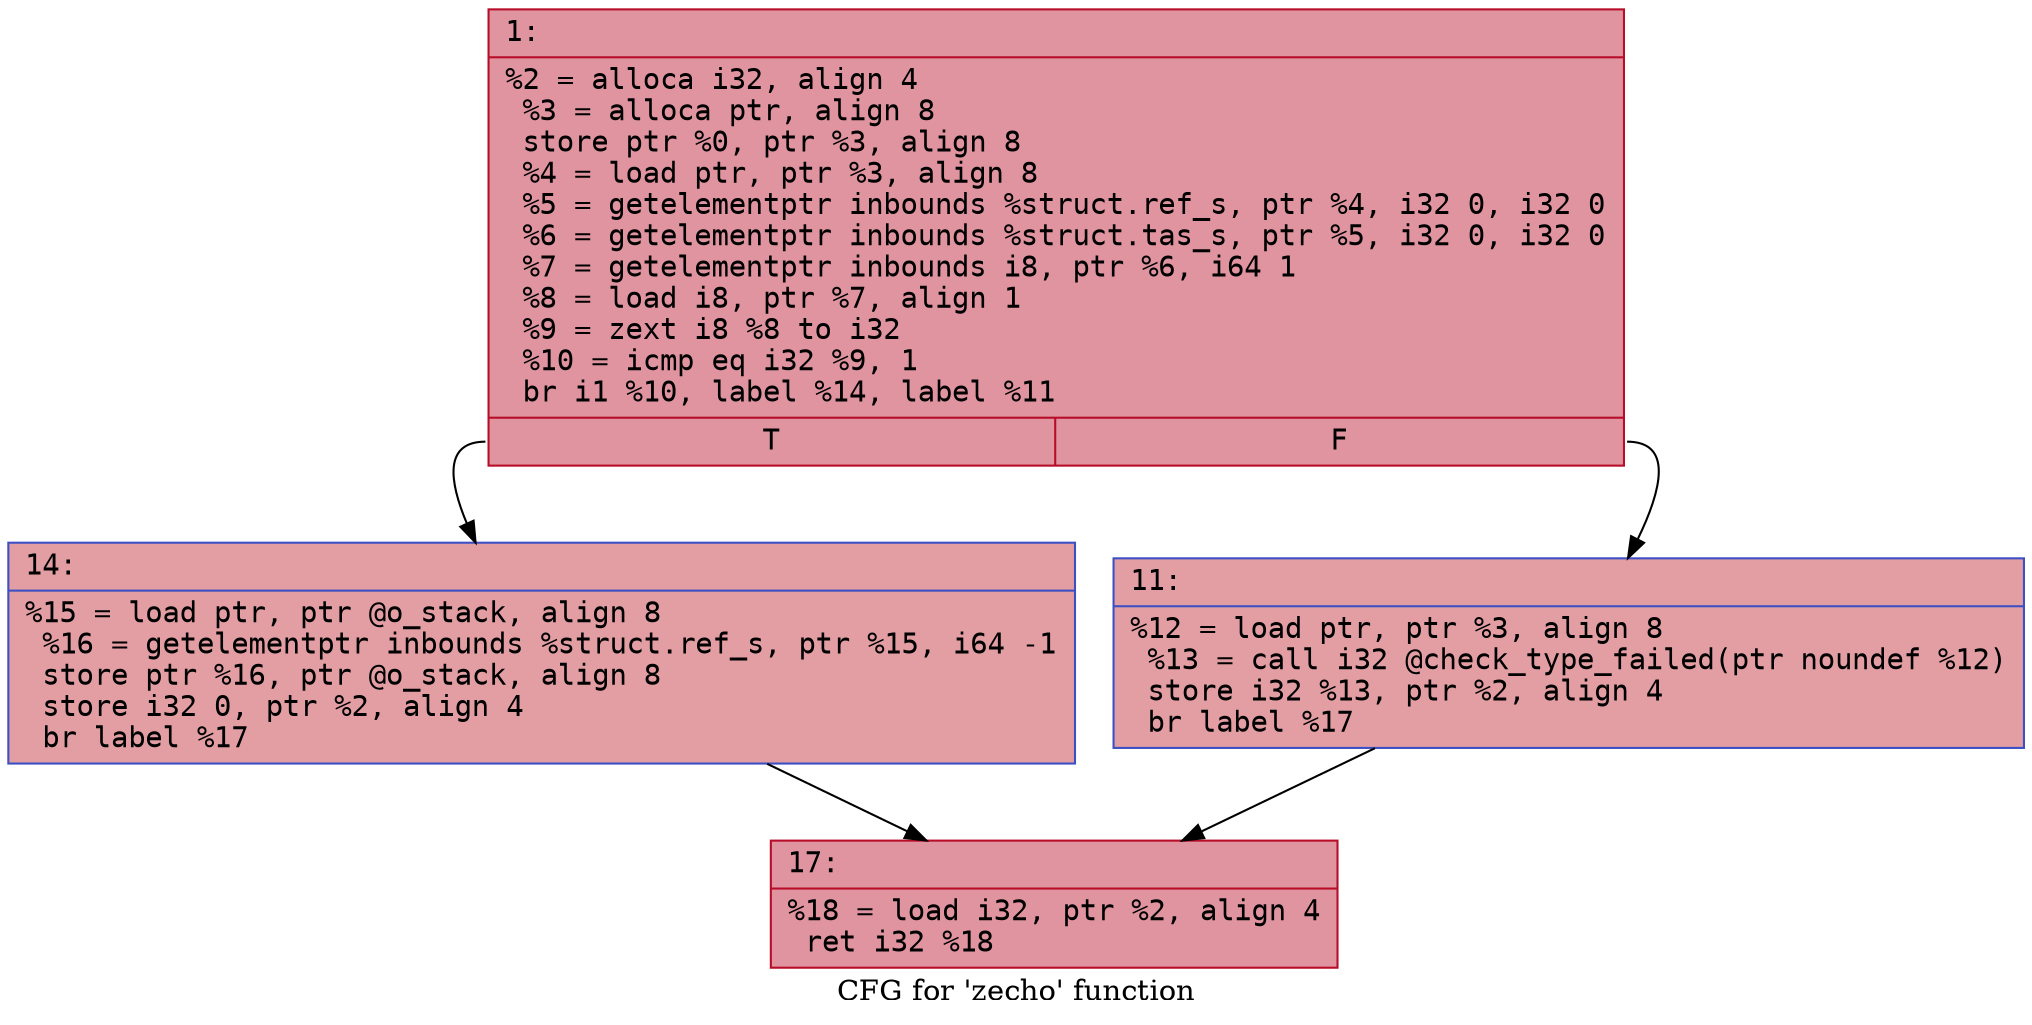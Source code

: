 digraph "CFG for 'zecho' function" {
	label="CFG for 'zecho' function";

	Node0x600001a1c550 [shape=record,color="#b70d28ff", style=filled, fillcolor="#b70d2870" fontname="Courier",label="{1:\l|  %2 = alloca i32, align 4\l  %3 = alloca ptr, align 8\l  store ptr %0, ptr %3, align 8\l  %4 = load ptr, ptr %3, align 8\l  %5 = getelementptr inbounds %struct.ref_s, ptr %4, i32 0, i32 0\l  %6 = getelementptr inbounds %struct.tas_s, ptr %5, i32 0, i32 0\l  %7 = getelementptr inbounds i8, ptr %6, i64 1\l  %8 = load i8, ptr %7, align 1\l  %9 = zext i8 %8 to i32\l  %10 = icmp eq i32 %9, 1\l  br i1 %10, label %14, label %11\l|{<s0>T|<s1>F}}"];
	Node0x600001a1c550:s0 -> Node0x600001a1c5f0[tooltip="1 -> 14\nProbability 50.00%" ];
	Node0x600001a1c550:s1 -> Node0x600001a1c5a0[tooltip="1 -> 11\nProbability 50.00%" ];
	Node0x600001a1c5a0 [shape=record,color="#3d50c3ff", style=filled, fillcolor="#be242e70" fontname="Courier",label="{11:\l|  %12 = load ptr, ptr %3, align 8\l  %13 = call i32 @check_type_failed(ptr noundef %12)\l  store i32 %13, ptr %2, align 4\l  br label %17\l}"];
	Node0x600001a1c5a0 -> Node0x600001a1c640[tooltip="11 -> 17\nProbability 100.00%" ];
	Node0x600001a1c5f0 [shape=record,color="#3d50c3ff", style=filled, fillcolor="#be242e70" fontname="Courier",label="{14:\l|  %15 = load ptr, ptr @o_stack, align 8\l  %16 = getelementptr inbounds %struct.ref_s, ptr %15, i64 -1\l  store ptr %16, ptr @o_stack, align 8\l  store i32 0, ptr %2, align 4\l  br label %17\l}"];
	Node0x600001a1c5f0 -> Node0x600001a1c640[tooltip="14 -> 17\nProbability 100.00%" ];
	Node0x600001a1c640 [shape=record,color="#b70d28ff", style=filled, fillcolor="#b70d2870" fontname="Courier",label="{17:\l|  %18 = load i32, ptr %2, align 4\l  ret i32 %18\l}"];
}
